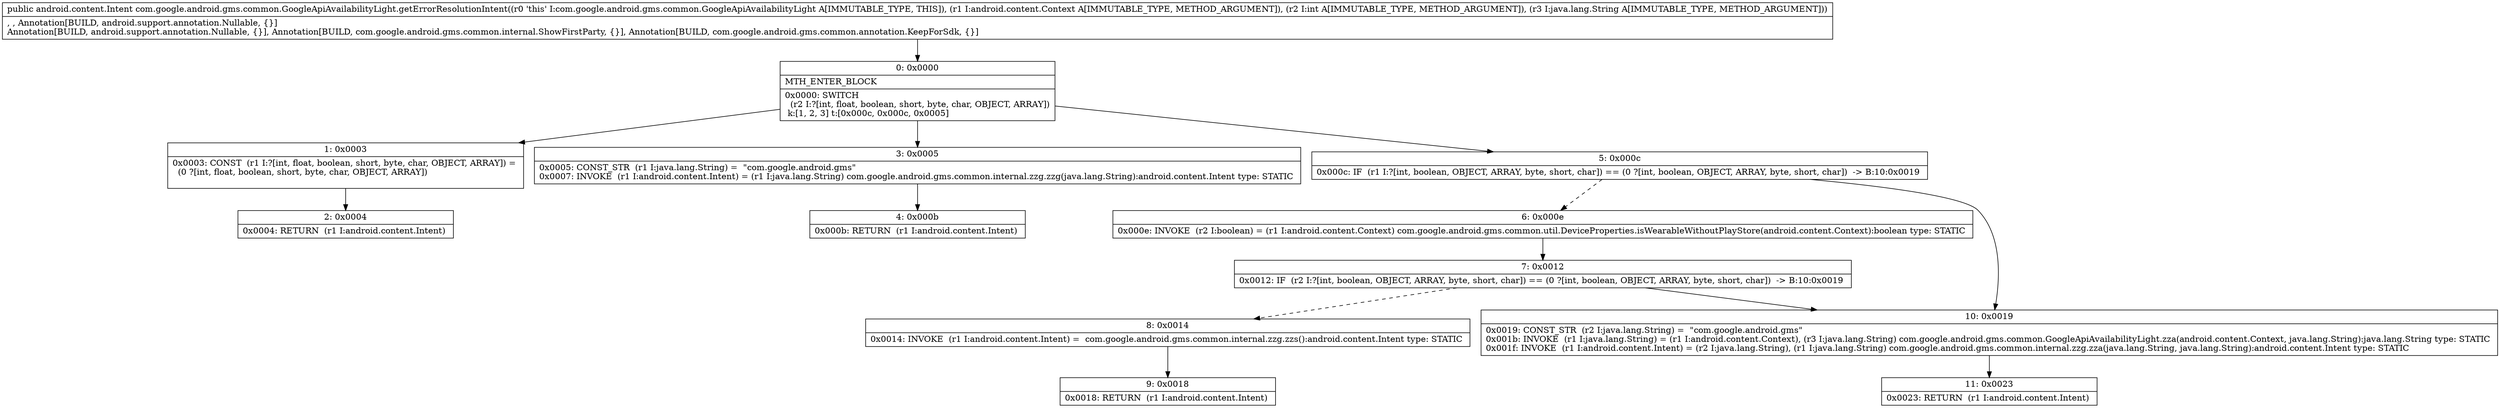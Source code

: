 digraph "CFG forcom.google.android.gms.common.GoogleApiAvailabilityLight.getErrorResolutionIntent(Landroid\/content\/Context;ILjava\/lang\/String;)Landroid\/content\/Intent;" {
Node_0 [shape=record,label="{0\:\ 0x0000|MTH_ENTER_BLOCK\l|0x0000: SWITCH  \l  (r2 I:?[int, float, boolean, short, byte, char, OBJECT, ARRAY])\l k:[1, 2, 3] t:[0x000c, 0x000c, 0x0005] \l}"];
Node_1 [shape=record,label="{1\:\ 0x0003|0x0003: CONST  (r1 I:?[int, float, boolean, short, byte, char, OBJECT, ARRAY]) = \l  (0 ?[int, float, boolean, short, byte, char, OBJECT, ARRAY])\l \l}"];
Node_2 [shape=record,label="{2\:\ 0x0004|0x0004: RETURN  (r1 I:android.content.Intent) \l}"];
Node_3 [shape=record,label="{3\:\ 0x0005|0x0005: CONST_STR  (r1 I:java.lang.String) =  \"com.google.android.gms\" \l0x0007: INVOKE  (r1 I:android.content.Intent) = (r1 I:java.lang.String) com.google.android.gms.common.internal.zzg.zzg(java.lang.String):android.content.Intent type: STATIC \l}"];
Node_4 [shape=record,label="{4\:\ 0x000b|0x000b: RETURN  (r1 I:android.content.Intent) \l}"];
Node_5 [shape=record,label="{5\:\ 0x000c|0x000c: IF  (r1 I:?[int, boolean, OBJECT, ARRAY, byte, short, char]) == (0 ?[int, boolean, OBJECT, ARRAY, byte, short, char])  \-\> B:10:0x0019 \l}"];
Node_6 [shape=record,label="{6\:\ 0x000e|0x000e: INVOKE  (r2 I:boolean) = (r1 I:android.content.Context) com.google.android.gms.common.util.DeviceProperties.isWearableWithoutPlayStore(android.content.Context):boolean type: STATIC \l}"];
Node_7 [shape=record,label="{7\:\ 0x0012|0x0012: IF  (r2 I:?[int, boolean, OBJECT, ARRAY, byte, short, char]) == (0 ?[int, boolean, OBJECT, ARRAY, byte, short, char])  \-\> B:10:0x0019 \l}"];
Node_8 [shape=record,label="{8\:\ 0x0014|0x0014: INVOKE  (r1 I:android.content.Intent) =  com.google.android.gms.common.internal.zzg.zzs():android.content.Intent type: STATIC \l}"];
Node_9 [shape=record,label="{9\:\ 0x0018|0x0018: RETURN  (r1 I:android.content.Intent) \l}"];
Node_10 [shape=record,label="{10\:\ 0x0019|0x0019: CONST_STR  (r2 I:java.lang.String) =  \"com.google.android.gms\" \l0x001b: INVOKE  (r1 I:java.lang.String) = (r1 I:android.content.Context), (r3 I:java.lang.String) com.google.android.gms.common.GoogleApiAvailabilityLight.zza(android.content.Context, java.lang.String):java.lang.String type: STATIC \l0x001f: INVOKE  (r1 I:android.content.Intent) = (r2 I:java.lang.String), (r1 I:java.lang.String) com.google.android.gms.common.internal.zzg.zza(java.lang.String, java.lang.String):android.content.Intent type: STATIC \l}"];
Node_11 [shape=record,label="{11\:\ 0x0023|0x0023: RETURN  (r1 I:android.content.Intent) \l}"];
MethodNode[shape=record,label="{public android.content.Intent com.google.android.gms.common.GoogleApiAvailabilityLight.getErrorResolutionIntent((r0 'this' I:com.google.android.gms.common.GoogleApiAvailabilityLight A[IMMUTABLE_TYPE, THIS]), (r1 I:android.content.Context A[IMMUTABLE_TYPE, METHOD_ARGUMENT]), (r2 I:int A[IMMUTABLE_TYPE, METHOD_ARGUMENT]), (r3 I:java.lang.String A[IMMUTABLE_TYPE, METHOD_ARGUMENT]))  | , , Annotation[BUILD, android.support.annotation.Nullable, \{\}]\lAnnotation[BUILD, android.support.annotation.Nullable, \{\}], Annotation[BUILD, com.google.android.gms.common.internal.ShowFirstParty, \{\}], Annotation[BUILD, com.google.android.gms.common.annotation.KeepForSdk, \{\}]\l}"];
MethodNode -> Node_0;
Node_0 -> Node_1;
Node_0 -> Node_3;
Node_0 -> Node_5;
Node_1 -> Node_2;
Node_3 -> Node_4;
Node_5 -> Node_6[style=dashed];
Node_5 -> Node_10;
Node_6 -> Node_7;
Node_7 -> Node_8[style=dashed];
Node_7 -> Node_10;
Node_8 -> Node_9;
Node_10 -> Node_11;
}

